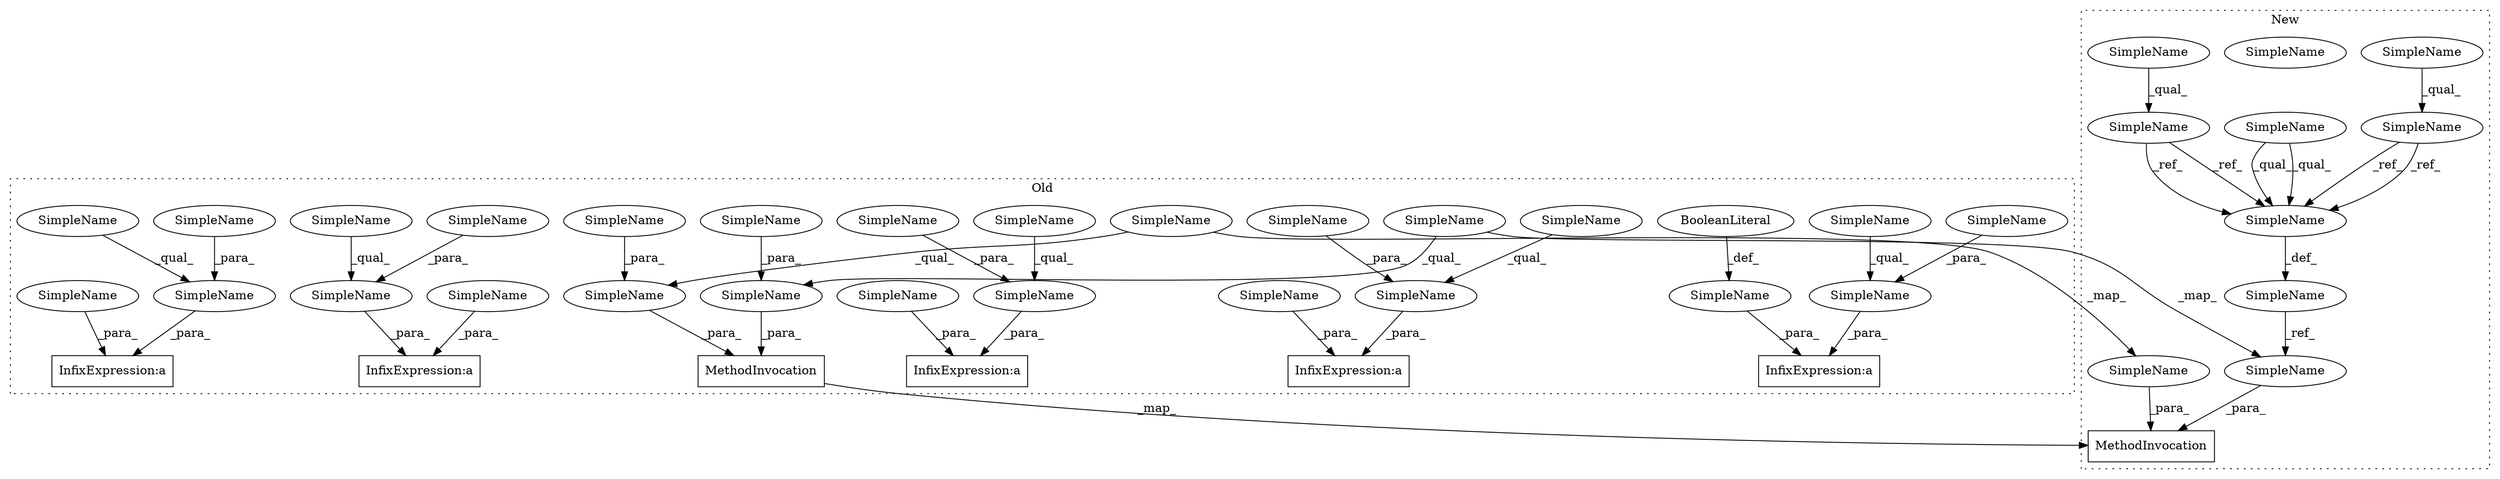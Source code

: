 digraph G {
subgraph cluster0 {
1 [label="BooleanLiteral" a="9" s="8067" l="4" shape="ellipse"];
3 [label="MethodInvocation" a="32" s="8097,8170" l="8,1" shape="box"];
4 [label="SimpleName" a="42" s="8045" l="1" shape="ellipse"];
5 [label="SimpleName" a="42" s="8286" l="1" shape="ellipse"];
6 [label="SimpleName" a="42" s="8274,8287" l="12,1" shape="ellipse"];
7 [label="SimpleName" a="42" s="7274" l="11" shape="ellipse"];
9 [label="SimpleName" a="42" s="7966" l="1" shape="ellipse"];
11 [label="SimpleName" a="42" s="7196" l="11" shape="ellipse"];
13 [label="SimpleName" a="42" s="8105" l="14" shape="ellipse"];
15 [label="SimpleName" a="42" s="8120" l="1" shape="ellipse"];
16 [label="SimpleName" a="42" s="7196,7209" l="12,1" shape="ellipse"];
17 [label="SimpleName" a="42" s="7969" l="12" shape="ellipse"];
18 [label="SimpleName" a="42" s="7208" l="1" shape="ellipse"];
19 [label="SimpleName" a="42" s="7954,7967" l="12,1" shape="ellipse"];
22 [label="SimpleName" a="42" s="8048" l="16" shape="ellipse"];
23 [label="SimpleName" a="42" s="8136" l="1" shape="ellipse"];
24 [label="SimpleName" a="42" s="7286" l="1" shape="ellipse"];
25 [label="SimpleName" a="42" s="8105,8121" l="15,1" shape="ellipse"];
26 [label="SimpleName" a="42" s="8033,8046" l="12,1" shape="ellipse"];
28 [label="SimpleName" a="42" s="7954" l="11" shape="ellipse"];
30 [label="SimpleName" a="42" s="7289" l="12" shape="ellipse"];
31 [label="SimpleName" a="42" s="8274" l="11" shape="ellipse"];
32 [label="SimpleName" a="42" s="8289" l="11" shape="ellipse"];
33 [label="SimpleName" a="42" s="8124,8137" l="12,1" shape="ellipse"];
35 [label="SimpleName" a="42" s="7274,7287" l="12,1" shape="ellipse"];
36 [label="SimpleName" a="42" s="8124" l="11" shape="ellipse"];
37 [label="SimpleName" a="42" s="8033" l="11" shape="ellipse"];
38 [label="SimpleName" a="42" s="7211" l="19" shape="ellipse"];
40 [label="InfixExpression:a" a="27" s="8288" l="-14" shape="box"];
41 [label="InfixExpression:a" a="27" s="7968" l="-14" shape="box"];
42 [label="InfixExpression:a" a="27" s="7210" l="-14" shape="box"];
43 [label="InfixExpression:a" a="27" s="8047" l="-14" shape="box"];
44 [label="InfixExpression:a" a="27" s="7288" l="-14" shape="box"];
label = "Old";
style="dotted";
}
subgraph cluster1 {
2 [label="MethodInvocation" a="32" s="7431,7495" l="8,1" shape="box"];
8 [label="SimpleName" a="42" s="7454" l="9" shape="ellipse"];
10 [label="SimpleName" a="42" s="7391" l="20" shape="ellipse"];
12 [label="SimpleName" a="42" s="7116" l="20" shape="ellipse"];
14 [label="SimpleName" a="42" s="6695" l="20" shape="ellipse"];
20 [label="SimpleName" a="42" s="7116" l="6" shape="ellipse"];
21 [label="SimpleName" a="42" s="7439" l="13" shape="ellipse"];
27 [label="SimpleName" a="42" s="7391" l="20" shape="ellipse"];
29 [label="SimpleName" a="42" s="7375" l="13" shape="ellipse"];
34 [label="SimpleName" a="42" s="7391" l="6" shape="ellipse"];
39 [label="SimpleName" a="42" s="6695" l="6" shape="ellipse"];
label = "New";
style="dotted";
}
1 -> 22 [label="_def_"];
3 -> 2 [label="_map_"];
4 -> 26 [label="_para_"];
5 -> 6 [label="_para_"];
6 -> 40 [label="_para_"];
7 -> 35 [label="_qual_"];
8 -> 2 [label="_para_"];
9 -> 19 [label="_para_"];
10 -> 29 [label="_def_"];
11 -> 16 [label="_qual_"];
12 -> 10 [label="_ref_"];
12 -> 10 [label="_ref_"];
13 -> 21 [label="_map_"];
13 -> 25 [label="_qual_"];
14 -> 10 [label="_ref_"];
14 -> 10 [label="_ref_"];
15 -> 25 [label="_para_"];
16 -> 42 [label="_para_"];
17 -> 41 [label="_para_"];
18 -> 16 [label="_para_"];
19 -> 41 [label="_para_"];
20 -> 12 [label="_qual_"];
21 -> 2 [label="_para_"];
22 -> 43 [label="_para_"];
23 -> 33 [label="_para_"];
24 -> 35 [label="_para_"];
25 -> 3 [label="_para_"];
26 -> 43 [label="_para_"];
28 -> 19 [label="_qual_"];
29 -> 21 [label="_ref_"];
30 -> 44 [label="_para_"];
31 -> 6 [label="_qual_"];
32 -> 40 [label="_para_"];
33 -> 3 [label="_para_"];
34 -> 10 [label="_qual_"];
34 -> 10 [label="_qual_"];
35 -> 44 [label="_para_"];
36 -> 33 [label="_qual_"];
36 -> 8 [label="_map_"];
37 -> 26 [label="_qual_"];
38 -> 42 [label="_para_"];
39 -> 14 [label="_qual_"];
}